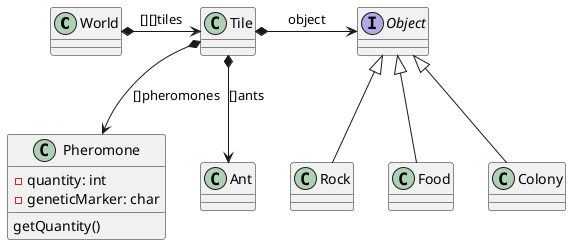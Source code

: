 @startuml



class World {


}


interface Object {

}

class Tile {

}

class Pheromone {
    - quantity: int
    - geneticMarker: char
    getQuantity()
}


Object <|-- Rock
Object <|-- Food
Object <|-- Colony


World *-> Tile : [][]tiles
Tile *-> Object : object
Tile *--> Ant : []ants
Tile *--> Pheromone : []pheromones





@enduml